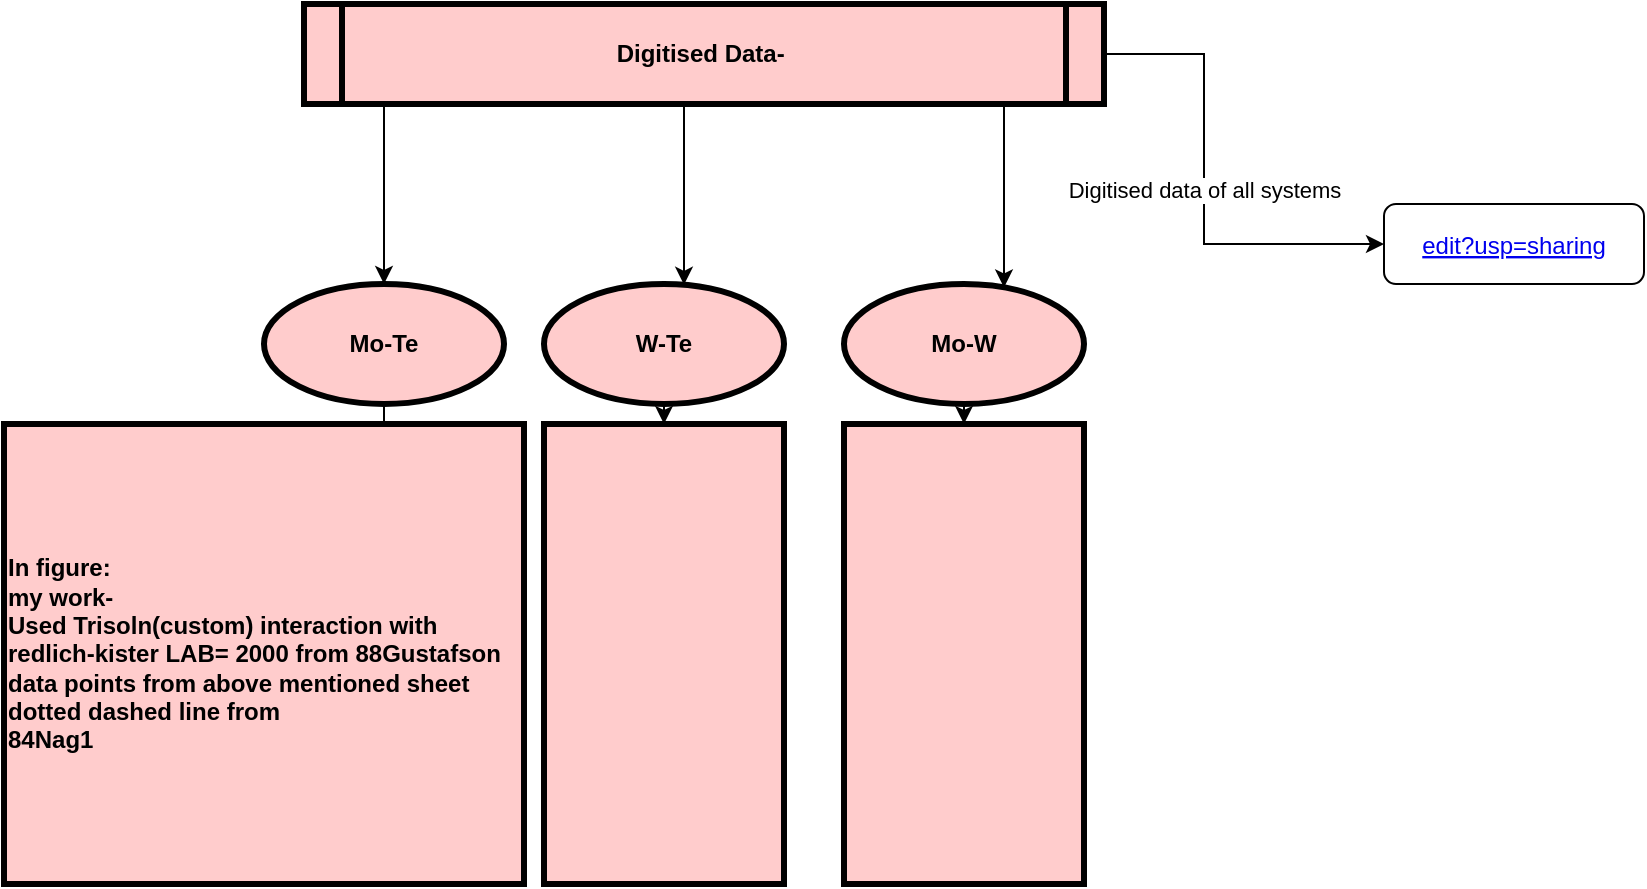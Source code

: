 <mxfile version="15.1.1" type="github">
  <diagram id="kgpKYQtTHZ0yAKxKKP6v" name="Page-1">
    <mxGraphModel dx="1204" dy="616" grid="1" gridSize="10" guides="1" tooltips="1" connect="1" arrows="1" fold="1" page="1" pageScale="1" pageWidth="850" pageHeight="1100" math="0" shadow="0">
      <root>
        <mxCell id="0" />
        <mxCell id="1" parent="0" />
        <mxCell id="wirNJk3x5N79A3oDP3Wb-84" value="" style="edgeStyle=orthogonalEdgeStyle;rounded=0;orthogonalLoop=1;jettySize=auto;html=1;" parent="1" source="wirNJk3x5N79A3oDP3Wb-12" target="wirNJk3x5N79A3oDP3Wb-83" edge="1">
          <mxGeometry relative="1" as="geometry">
            <Array as="points">
              <mxPoint x="90" y="100" />
              <mxPoint x="90" y="100" />
            </Array>
          </mxGeometry>
        </mxCell>
        <mxCell id="wirNJk3x5N79A3oDP3Wb-86" value="" style="edgeStyle=orthogonalEdgeStyle;rounded=0;orthogonalLoop=1;jettySize=auto;html=1;" parent="1" source="wirNJk3x5N79A3oDP3Wb-12" target="wirNJk3x5N79A3oDP3Wb-85" edge="1">
          <mxGeometry relative="1" as="geometry">
            <Array as="points">
              <mxPoint x="240" y="150" />
              <mxPoint x="240" y="150" />
            </Array>
          </mxGeometry>
        </mxCell>
        <mxCell id="wirNJk3x5N79A3oDP3Wb-88" value="" style="edgeStyle=orthogonalEdgeStyle;rounded=0;orthogonalLoop=1;jettySize=auto;html=1;" parent="1" source="wirNJk3x5N79A3oDP3Wb-12" target="wirNJk3x5N79A3oDP3Wb-87" edge="1">
          <mxGeometry relative="1" as="geometry">
            <Array as="points">
              <mxPoint x="400" y="120" />
              <mxPoint x="400" y="120" />
            </Array>
          </mxGeometry>
        </mxCell>
        <mxCell id="wirNJk3x5N79A3oDP3Wb-97" value="Digitised data of all systems&lt;br&gt;" style="edgeStyle=orthogonalEdgeStyle;rounded=0;orthogonalLoop=1;jettySize=auto;html=1;entryX=0;entryY=0.5;entryDx=0;entryDy=0;" parent="1" source="wirNJk3x5N79A3oDP3Wb-12" target="wirNJk3x5N79A3oDP3Wb-95" edge="1">
          <mxGeometry relative="1" as="geometry">
            <Array as="points">
              <mxPoint x="500" y="45" />
              <mxPoint x="500" y="140" />
            </Array>
          </mxGeometry>
        </mxCell>
        <mxCell id="wirNJk3x5N79A3oDP3Wb-12" value="Digitised Data- " style="shape=process;whiteSpace=wrap;align=center;verticalAlign=middle;size=0.048;fontStyle=1;strokeWidth=3;fillColor=#FFCCCC" parent="1" vertex="1">
          <mxGeometry x="50.0" y="20" width="400" height="50" as="geometry" />
        </mxCell>
        <mxCell id="wirNJk3x5N79A3oDP3Wb-78" value="" style="edgeStyle=orthogonalEdgeStyle;rounded=0;orthogonalLoop=1;jettySize=auto;html=1;" parent="1" edge="1">
          <mxGeometry relative="1" as="geometry">
            <mxPoint x="388.5" y="741.0" as="targetPoint" />
          </mxGeometry>
        </mxCell>
        <mxCell id="wirNJk3x5N79A3oDP3Wb-90" value="" style="edgeStyle=orthogonalEdgeStyle;rounded=0;orthogonalLoop=1;jettySize=auto;html=1;" parent="1" source="wirNJk3x5N79A3oDP3Wb-83" target="wirNJk3x5N79A3oDP3Wb-89" edge="1">
          <mxGeometry relative="1" as="geometry" />
        </mxCell>
        <mxCell id="wirNJk3x5N79A3oDP3Wb-83" value="Mo-Te" style="ellipse;whiteSpace=wrap;html=1;fontStyle=1;strokeWidth=3;fillColor=#FFCCCC;" parent="1" vertex="1">
          <mxGeometry x="30.0" y="160" width="120" height="60" as="geometry" />
        </mxCell>
        <mxCell id="wirNJk3x5N79A3oDP3Wb-92" value="" style="edgeStyle=orthogonalEdgeStyle;rounded=0;orthogonalLoop=1;jettySize=auto;html=1;" parent="1" source="wirNJk3x5N79A3oDP3Wb-85" target="wirNJk3x5N79A3oDP3Wb-91" edge="1">
          <mxGeometry relative="1" as="geometry" />
        </mxCell>
        <mxCell id="wirNJk3x5N79A3oDP3Wb-85" value="W-Te" style="ellipse;whiteSpace=wrap;html=1;fontStyle=1;strokeWidth=3;fillColor=#FFCCCC;" parent="1" vertex="1">
          <mxGeometry x="170.0" y="160" width="120" height="60" as="geometry" />
        </mxCell>
        <mxCell id="wirNJk3x5N79A3oDP3Wb-94" value="" style="edgeStyle=orthogonalEdgeStyle;rounded=0;orthogonalLoop=1;jettySize=auto;html=1;" parent="1" source="wirNJk3x5N79A3oDP3Wb-87" target="wirNJk3x5N79A3oDP3Wb-93" edge="1">
          <mxGeometry relative="1" as="geometry" />
        </mxCell>
        <mxCell id="wirNJk3x5N79A3oDP3Wb-87" value="Mo-W" style="ellipse;whiteSpace=wrap;html=1;fontStyle=1;strokeWidth=3;fillColor=#FFCCCC;" parent="1" vertex="1">
          <mxGeometry x="320.0" y="160" width="120" height="60" as="geometry" />
        </mxCell>
        <mxCell id="wirNJk3x5N79A3oDP3Wb-89" value="&lt;div&gt;In figure:&lt;/div&gt;&lt;div&gt;my work-&lt;/div&gt;&lt;div&gt;Used Trisoln(custom) interaction with redlich-kister L&lt;span&gt;AB= 2000 from 88Gustafson&lt;/span&gt;&lt;/div&gt;&lt;div&gt;&lt;span&gt;data points from above mentioned sheet&lt;/span&gt;&lt;/div&gt;&lt;div&gt;&lt;span&gt;dotted dashed line from&amp;nbsp;&lt;/span&gt;&lt;/div&gt;84Nag1" style="whiteSpace=wrap;html=1;fontStyle=1;strokeWidth=3;fillColor=#FFCCCC;align=left;" parent="1" vertex="1">
          <mxGeometry x="-100" y="230" width="260" height="230" as="geometry" />
        </mxCell>
        <mxCell id="wirNJk3x5N79A3oDP3Wb-91" value="" style="whiteSpace=wrap;html=1;fontStyle=1;strokeWidth=3;fillColor=#FFCCCC;" parent="1" vertex="1">
          <mxGeometry x="170" y="230" width="120" height="230" as="geometry" />
        </mxCell>
        <mxCell id="wirNJk3x5N79A3oDP3Wb-93" value="" style="whiteSpace=wrap;html=1;fontStyle=1;strokeWidth=3;fillColor=#FFCCCC;" parent="1" vertex="1">
          <mxGeometry x="320" y="230" width="120" height="230" as="geometry" />
        </mxCell>
        <UserObject label="edit?usp=sharing" linkTarget="_blank" link="https://docs.google.com/spreadsheets/d/113PZEouZPormDHuPyYL0D7f3zoQxEiFQmdjDreFnHmk/edit?usp=sharing" id="wirNJk3x5N79A3oDP3Wb-95">
          <mxCell style="fontColor=#0000EE;fontStyle=4;rounded=1;overflow=hidden;spacing=10;" parent="1" vertex="1">
            <mxGeometry x="590" y="120" width="130" height="40" as="geometry" />
          </mxCell>
        </UserObject>
      </root>
    </mxGraphModel>
  </diagram>
</mxfile>
